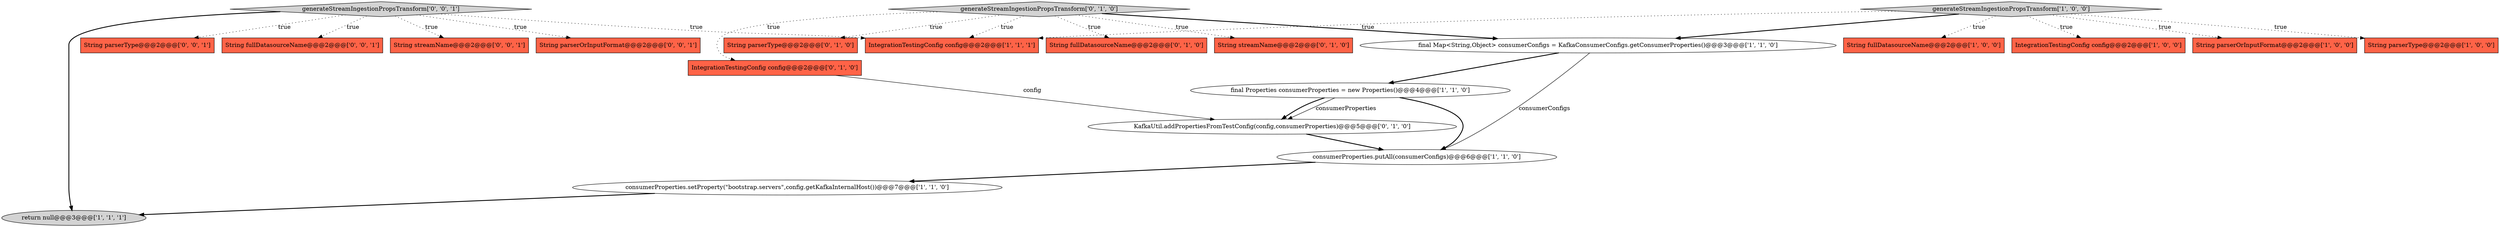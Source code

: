 digraph {
21 [style = filled, label = "String parserType@@@2@@@['0', '0', '1']", fillcolor = tomato, shape = box image = "AAA0AAABBB3BBB"];
0 [style = filled, label = "generateStreamIngestionPropsTransform['1', '0', '0']", fillcolor = lightgray, shape = diamond image = "AAA0AAABBB1BBB"];
7 [style = filled, label = "String fullDatasourceName@@@2@@@['1', '0', '0']", fillcolor = tomato, shape = box image = "AAA0AAABBB1BBB"];
20 [style = filled, label = "generateStreamIngestionPropsTransform['0', '0', '1']", fillcolor = lightgray, shape = diamond image = "AAA0AAABBB3BBB"];
15 [style = filled, label = "IntegrationTestingConfig config@@@2@@@['0', '1', '0']", fillcolor = tomato, shape = box image = "AAA0AAABBB2BBB"];
2 [style = filled, label = "final Properties consumerProperties = new Properties()@@@4@@@['1', '1', '0']", fillcolor = white, shape = ellipse image = "AAA0AAABBB1BBB"];
17 [style = filled, label = "String fullDatasourceName@@@2@@@['0', '0', '1']", fillcolor = tomato, shape = box image = "AAA0AAABBB3BBB"];
5 [style = filled, label = "return null@@@3@@@['1', '1', '1']", fillcolor = lightgray, shape = ellipse image = "AAA0AAABBB1BBB"];
9 [style = filled, label = "IntegrationTestingConfig config@@@2@@@['1', '0', '0']", fillcolor = tomato, shape = box image = "AAA0AAABBB1BBB"];
14 [style = filled, label = "String parserType@@@2@@@['0', '1', '0']", fillcolor = tomato, shape = box image = "AAA0AAABBB2BBB"];
3 [style = filled, label = "consumerProperties.putAll(consumerConfigs)@@@6@@@['1', '1', '0']", fillcolor = white, shape = ellipse image = "AAA0AAABBB1BBB"];
1 [style = filled, label = "String parserOrInputFormat@@@2@@@['1', '0', '0']", fillcolor = tomato, shape = box image = "AAA0AAABBB1BBB"];
13 [style = filled, label = "String fullDatasourceName@@@2@@@['0', '1', '0']", fillcolor = tomato, shape = box image = "AAA0AAABBB2BBB"];
8 [style = filled, label = "final Map<String,Object> consumerConfigs = KafkaConsumerConfigs.getConsumerProperties()@@@3@@@['1', '1', '0']", fillcolor = white, shape = ellipse image = "AAA0AAABBB1BBB"];
10 [style = filled, label = "IntegrationTestingConfig config@@@2@@@['1', '1', '1']", fillcolor = tomato, shape = box image = "AAA0AAABBB1BBB"];
18 [style = filled, label = "String streamName@@@2@@@['0', '0', '1']", fillcolor = tomato, shape = box image = "AAA0AAABBB3BBB"];
12 [style = filled, label = "KafkaUtil.addPropertiesFromTestConfig(config,consumerProperties)@@@5@@@['0', '1', '0']", fillcolor = white, shape = ellipse image = "AAA1AAABBB2BBB"];
19 [style = filled, label = "String parserOrInputFormat@@@2@@@['0', '0', '1']", fillcolor = tomato, shape = box image = "AAA0AAABBB3BBB"];
16 [style = filled, label = "generateStreamIngestionPropsTransform['0', '1', '0']", fillcolor = lightgray, shape = diamond image = "AAA0AAABBB2BBB"];
6 [style = filled, label = "String parserType@@@2@@@['1', '0', '0']", fillcolor = tomato, shape = box image = "AAA0AAABBB1BBB"];
11 [style = filled, label = "String streamName@@@2@@@['0', '1', '0']", fillcolor = tomato, shape = box image = "AAA0AAABBB2BBB"];
4 [style = filled, label = "consumerProperties.setProperty(\"bootstrap.servers\",config.getKafkaInternalHost())@@@7@@@['1', '1', '0']", fillcolor = white, shape = ellipse image = "AAA0AAABBB1BBB"];
0->10 [style = dotted, label="true"];
0->6 [style = dotted, label="true"];
0->1 [style = dotted, label="true"];
20->21 [style = dotted, label="true"];
20->18 [style = dotted, label="true"];
0->7 [style = dotted, label="true"];
20->5 [style = bold, label=""];
4->5 [style = bold, label=""];
16->8 [style = bold, label=""];
16->14 [style = dotted, label="true"];
20->17 [style = dotted, label="true"];
0->8 [style = bold, label=""];
16->13 [style = dotted, label="true"];
8->3 [style = solid, label="consumerConfigs"];
16->15 [style = dotted, label="true"];
2->3 [style = bold, label=""];
20->10 [style = dotted, label="true"];
8->2 [style = bold, label=""];
2->12 [style = solid, label="consumerProperties"];
0->9 [style = dotted, label="true"];
15->12 [style = solid, label="config"];
12->3 [style = bold, label=""];
16->10 [style = dotted, label="true"];
16->11 [style = dotted, label="true"];
20->19 [style = dotted, label="true"];
3->4 [style = bold, label=""];
2->12 [style = bold, label=""];
}
